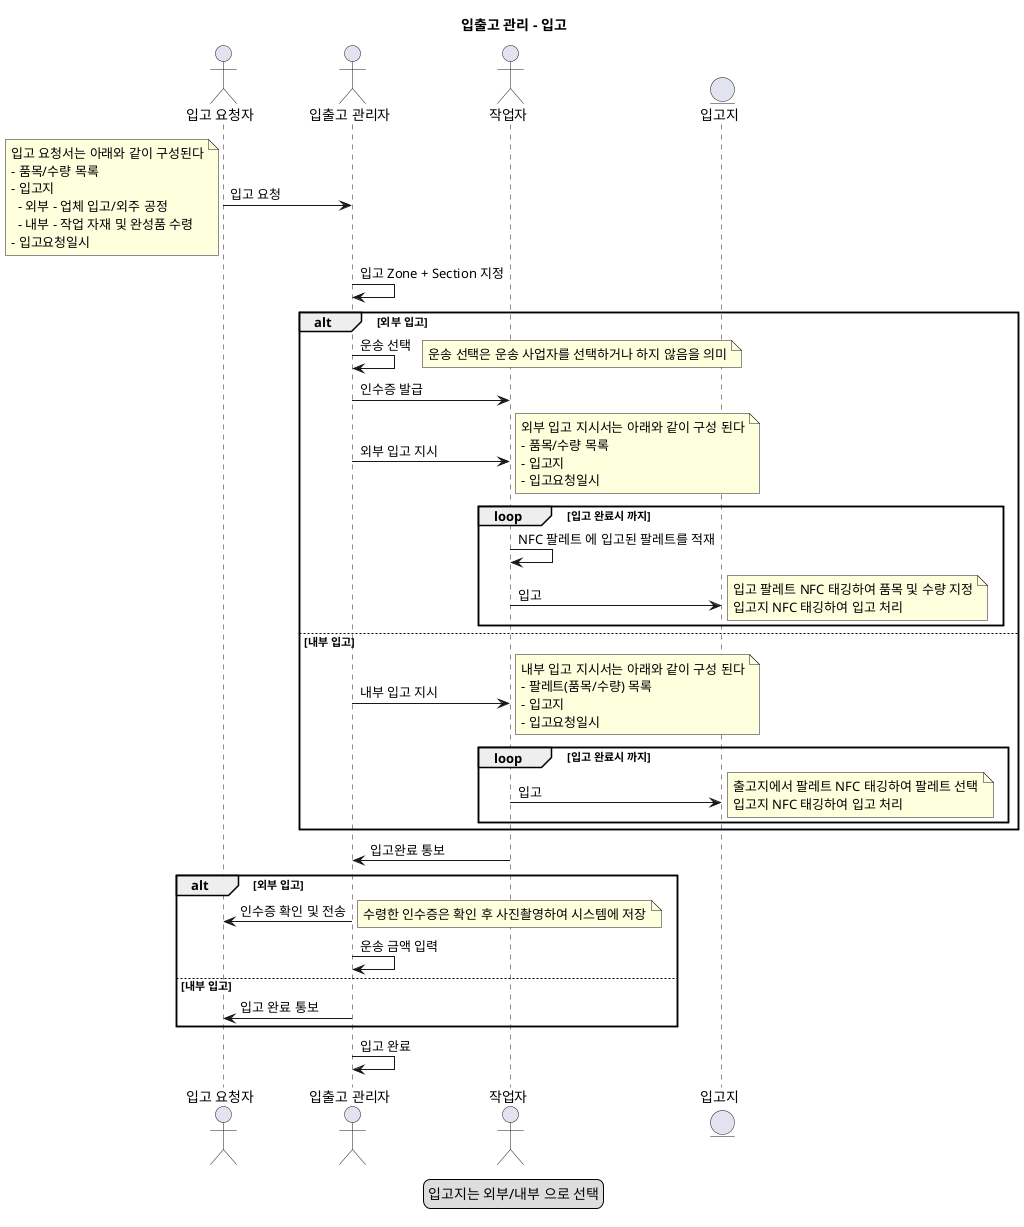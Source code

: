 @startuml

title 입출고 관리 - 입고

legend
  입고지는 외부/내부 으로 선택
endlegend

actor "입고 요청자"

actor "입출고 관리자"

actor "작업자"

entity "입고지"

"입고 요청자" -> "입출고 관리자" : 입고 요청
note left
  입고 요청서는 아래와 같이 구성된다
  - 품목/수량 목록
  - 입고지
    - 외부 - 업체 입고/외주 공정
    - 내부 - 작업 자재 및 완성품 수령
  - 입고요청일시
end note

"입출고 관리자" -> "입출고 관리자" : 입고 Zone + Section 지정

alt 외부 입고

  "입출고 관리자" -> "입출고 관리자" : 운송 선택
  note right
    운송 선택은 운송 사업자를 선택하거나 하지 않음을 의미
  end note
  "입출고 관리자" -> "작업자" : 인수증 발급

  "입출고 관리자" -> "작업자" : 외부 입고 지시
  note right
    외부 입고 지시서는 아래와 같이 구성 된다
    - 품목/수량 목록
    - 입고지
    - 입고요청일시
  end note

  loop 입고 완료시 까지
    "작업자" -> "작업자" : NFC 팔레트 에 입고된 팔레트를 적재
    "작업자" -> "입고지" : 입고
      note right
        입고 팔레트 NFC 태깅하여 품목 및 수량 지정
        입고지 NFC 태깅하여 입고 처리
      end note
  end

  else 내부 입고
    "입출고 관리자" -> "작업자" : 내부 입고 지시
    note right
      내부 입고 지시서는 아래와 같이 구성 된다
      - 팔레트(품목/수량) 목록
      - 입고지
      - 입고요청일시
    end note

    loop 입고 완료시 까지
      "작업자" -> "입고지" : 입고
        note right
          출고지에서 팔레트 NFC 태깅하여 팔레트 선택
          입고지 NFC 태깅하여 입고 처리
        end note
    end
end

"작업자" -> "입출고 관리자" : 입고완료 통보

alt 외부 입고
  "입출고 관리자" -> "입고 요청자" : 인수증 확인 및 전송
  note right
    수령한 인수증은 확인 후 사진촬영하여 시스템에 저장
  end note
  "입출고 관리자" -> "입출고 관리자" : 운송 금액 입력

else 내부 입고
  "입출고 관리자" -> "입고 요청자" : 입고 완료 통보
end

"입출고 관리자" -> "입출고 관리자" : 입고 완료

@enduml
